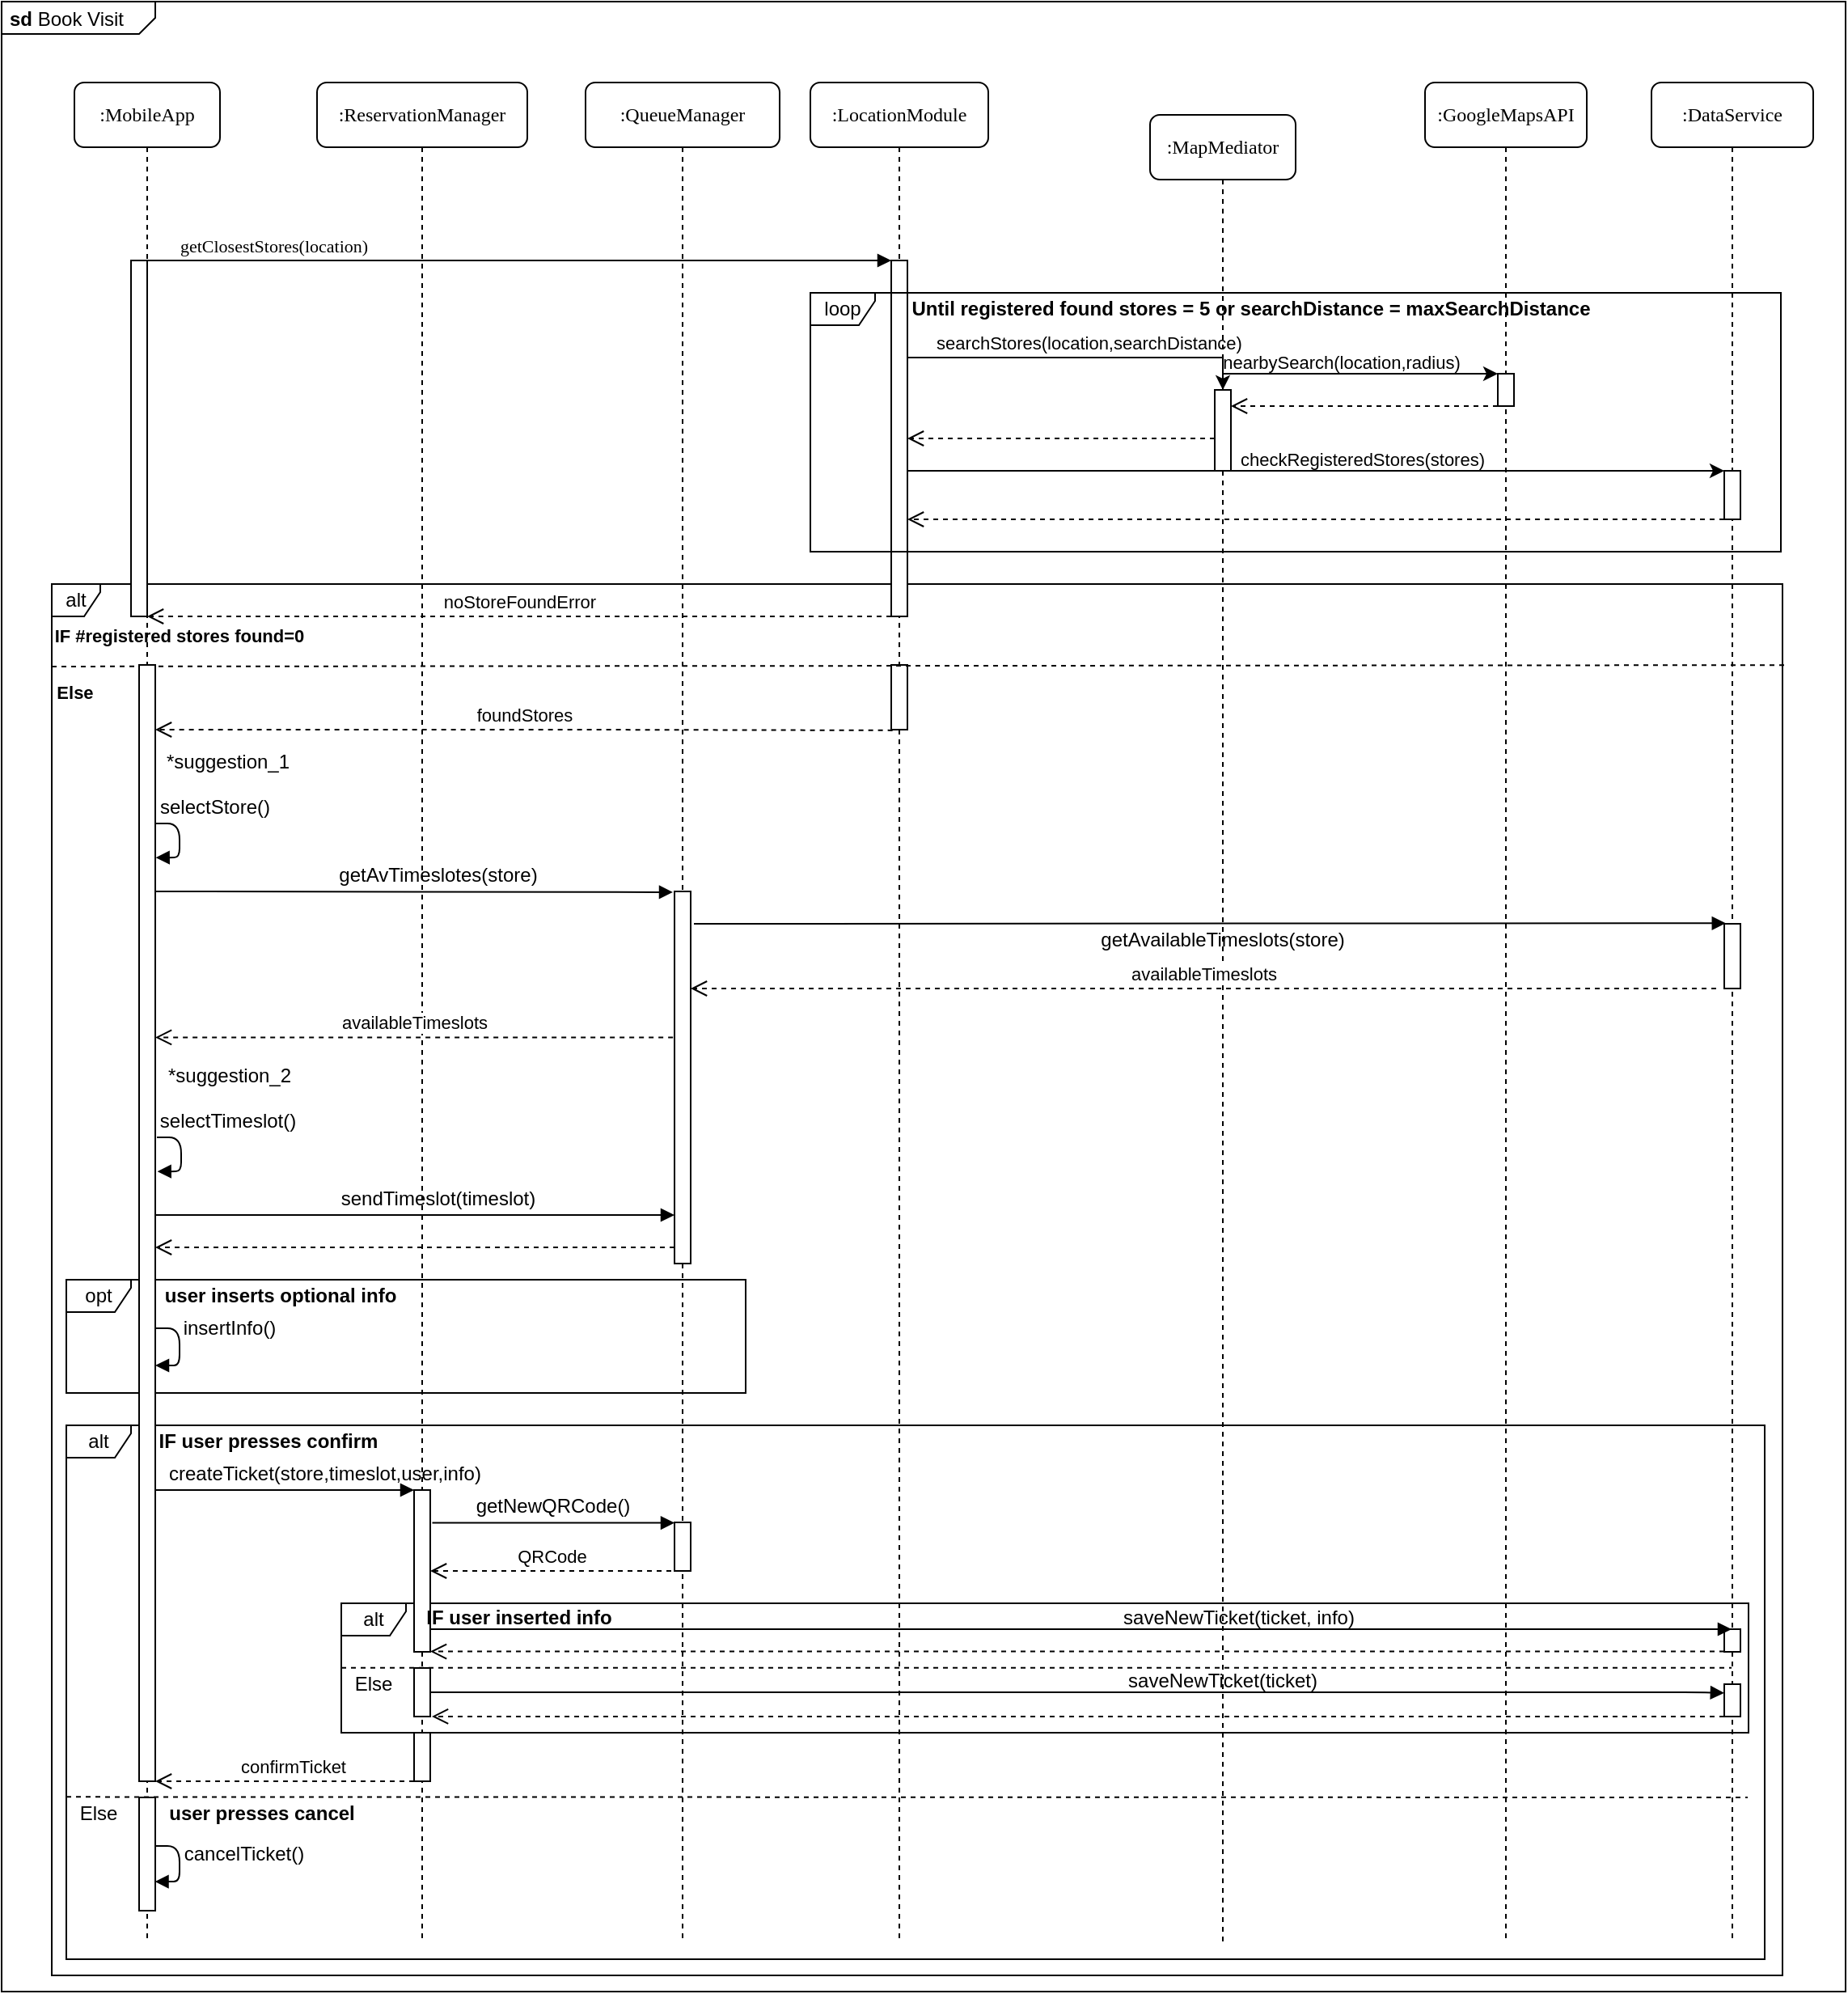 <mxfile version="14.1.3" type="device"><diagram name="Page-1" id="13e1069c-82ec-6db2-03f1-153e76fe0fe0"><mxGraphModel dx="2138" dy="500" grid="1" gridSize="10" guides="1" tooltips="1" connect="1" arrows="1" fold="1" page="1" pageScale="1" pageWidth="1100" pageHeight="850" background="#ffffff" math="0" shadow="0"><root><mxCell id="0"/><mxCell id="1" parent="0"/><mxCell id="a6cxNgi93HDHKBys7mz0-63" value="&lt;p style=&quot;margin: 0px ; margin-top: 4px ; margin-left: 5px ; text-align: left&quot;&gt;&lt;b&gt;sd&lt;/b&gt;&amp;nbsp;Book Visit&lt;/p&gt;" style="html=1;shape=mxgraph.sysml.package;overflow=fill;labelX=95;align=left;spacingLeft=5;verticalAlign=top;spacingTop=-3;" parent="1" vertex="1"><mxGeometry x="-20" y="30" width="1140" height="1230" as="geometry"/></mxCell><mxCell id="Kjj-f9gz36GSLxjsLu7W-19" value="alt" style="shape=umlFrame;whiteSpace=wrap;html=1;labelBackgroundColor=none;width=30;height=20;" parent="1" vertex="1"><mxGeometry x="11" y="390" width="1070" height="860" as="geometry"/></mxCell><mxCell id="a6cxNgi93HDHKBys7mz0-34" value="alt" style="shape=umlFrame;whiteSpace=wrap;html=1;width=40;height=20;" parent="1" vertex="1"><mxGeometry x="20" y="910" width="1050" height="330" as="geometry"/></mxCell><mxCell id="a6cxNgi93HDHKBys7mz0-50" value="alt" style="shape=umlFrame;whiteSpace=wrap;html=1;width=40;height=20;" parent="1" vertex="1"><mxGeometry x="190" y="1020" width="870" height="80" as="geometry"/></mxCell><mxCell id="a6cxNgi93HDHKBys7mz0-27" value="opt" style="shape=umlFrame;whiteSpace=wrap;html=1;width=40;height=20;" parent="1" vertex="1"><mxGeometry x="20" y="820" width="420" height="70" as="geometry"/></mxCell><mxCell id="7baba1c4bc27f4b0-2" value=":ReservationManager" style="shape=umlLifeline;perimeter=lifelinePerimeter;whiteSpace=wrap;html=1;container=1;collapsible=0;recursiveResize=0;outlineConnect=0;rounded=1;shadow=0;comic=0;labelBackgroundColor=none;strokeWidth=1;fontFamily=Verdana;fontSize=12;align=center;" parent="1" vertex="1"><mxGeometry x="175" y="80" width="130" height="1150" as="geometry"/></mxCell><mxCell id="a6cxNgi93HDHKBys7mz0-40" value="" style="html=1;points=[];perimeter=orthogonalPerimeter;" parent="7baba1c4bc27f4b0-2" vertex="1"><mxGeometry x="60" y="870" width="10" height="100" as="geometry"/></mxCell><mxCell id="a6cxNgi93HDHKBys7mz0-56" value="" style="html=1;points=[];perimeter=orthogonalPerimeter;" parent="7baba1c4bc27f4b0-2" vertex="1"><mxGeometry x="60" y="980" width="10" height="30" as="geometry"/></mxCell><mxCell id="7baba1c4bc27f4b0-3" value=":QueueManager" style="shape=umlLifeline;perimeter=lifelinePerimeter;whiteSpace=wrap;html=1;container=1;collapsible=0;recursiveResize=0;outlineConnect=0;rounded=1;shadow=0;comic=0;labelBackgroundColor=none;strokeWidth=1;fontFamily=Verdana;fontSize=12;align=center;" parent="1" vertex="1"><mxGeometry x="341" y="80" width="120" height="1150" as="geometry"/></mxCell><mxCell id="a6cxNgi93HDHKBys7mz0-13" value="" style="html=1;points=[];perimeter=orthogonalPerimeter;" parent="7baba1c4bc27f4b0-3" vertex="1"><mxGeometry x="55" y="500" width="10" height="230" as="geometry"/></mxCell><mxCell id="a6cxNgi93HDHKBys7mz0-43" value="" style="html=1;points=[];perimeter=orthogonalPerimeter;" parent="7baba1c4bc27f4b0-3" vertex="1"><mxGeometry x="55" y="890" width="10" height="30" as="geometry"/></mxCell><mxCell id="7baba1c4bc27f4b0-4" value=":LocationModule" style="shape=umlLifeline;perimeter=lifelinePerimeter;whiteSpace=wrap;html=1;container=1;collapsible=0;recursiveResize=0;outlineConnect=0;rounded=1;shadow=0;comic=0;labelBackgroundColor=none;strokeWidth=1;fontFamily=Verdana;fontSize=12;align=center;" parent="1" vertex="1"><mxGeometry x="480" y="80" width="110" height="1150" as="geometry"/></mxCell><mxCell id="Kjj-f9gz36GSLxjsLu7W-1" value="" style="html=1;points=[];perimeter=orthogonalPerimeter;rounded=0;shadow=0;comic=0;labelBackgroundColor=none;strokeWidth=1;fontFamily=Verdana;fontSize=12;align=center;" parent="7baba1c4bc27f4b0-4" vertex="1"><mxGeometry x="50" y="110" width="10" height="220" as="geometry"/></mxCell><mxCell id="7j1PJ6Efpl6VkVRw9Cbf-1" value="" style="html=1;points=[];perimeter=orthogonalPerimeter;rounded=0;shadow=0;comic=0;labelBackgroundColor=none;strokeWidth=1;fontFamily=Verdana;fontSize=12;align=center;" parent="7baba1c4bc27f4b0-4" vertex="1"><mxGeometry x="50" y="360" width="10" height="40" as="geometry"/></mxCell><mxCell id="7baba1c4bc27f4b0-5" value=":MapMediator" style="shape=umlLifeline;perimeter=lifelinePerimeter;whiteSpace=wrap;html=1;container=1;collapsible=0;recursiveResize=0;outlineConnect=0;rounded=1;shadow=0;comic=0;labelBackgroundColor=none;strokeWidth=1;fontFamily=Verdana;fontSize=12;align=center;" parent="1" vertex="1"><mxGeometry x="690" y="100" width="90" height="1130" as="geometry"/></mxCell><mxCell id="Kjj-f9gz36GSLxjsLu7W-6" value="" style="html=1;points=[];perimeter=orthogonalPerimeter;rounded=0;shadow=0;comic=0;labelBackgroundColor=none;strokeWidth=1;fontFamily=Verdana;fontSize=12;align=center;" parent="7baba1c4bc27f4b0-5" vertex="1"><mxGeometry x="40" y="170" width="10" height="50" as="geometry"/></mxCell><mxCell id="a6cxNgi93HDHKBys7mz0-18" value="getAvailableTimeslots(store)" style="text;html=1;strokeColor=none;fillColor=none;align=center;verticalAlign=middle;whiteSpace=wrap;rounded=0;" parent="7baba1c4bc27f4b0-5" vertex="1"><mxGeometry x="25" y="500" width="40" height="20" as="geometry"/></mxCell><mxCell id="7baba1c4bc27f4b0-6" value=":GoogleMapsAPI" style="shape=umlLifeline;perimeter=lifelinePerimeter;whiteSpace=wrap;html=1;container=1;collapsible=0;recursiveResize=0;outlineConnect=0;rounded=1;shadow=0;comic=0;labelBackgroundColor=none;strokeWidth=1;fontFamily=Verdana;fontSize=12;align=center;" parent="1" vertex="1"><mxGeometry x="860" y="80" width="100" height="1150" as="geometry"/></mxCell><mxCell id="Kjj-f9gz36GSLxjsLu7W-9" value="" style="html=1;points=[];perimeter=orthogonalPerimeter;rounded=0;shadow=0;comic=0;labelBackgroundColor=none;strokeWidth=1;fontFamily=Verdana;fontSize=12;align=center;" parent="7baba1c4bc27f4b0-6" vertex="1"><mxGeometry x="45" y="180" width="10" height="20" as="geometry"/></mxCell><mxCell id="7baba1c4bc27f4b0-7" value=":DataService" style="shape=umlLifeline;perimeter=lifelinePerimeter;whiteSpace=wrap;html=1;container=1;collapsible=0;recursiveResize=0;outlineConnect=0;rounded=1;shadow=0;comic=0;labelBackgroundColor=none;strokeWidth=1;fontFamily=Verdana;fontSize=12;align=center;" parent="1" vertex="1"><mxGeometry x="1000" y="80" width="100" height="1150" as="geometry"/></mxCell><mxCell id="Kjj-f9gz36GSLxjsLu7W-15" value="" style="html=1;points=[];perimeter=orthogonalPerimeter;rounded=0;shadow=0;comic=0;labelBackgroundColor=none;strokeWidth=1;fontFamily=Verdana;fontSize=12;align=center;" parent="7baba1c4bc27f4b0-7" vertex="1"><mxGeometry x="45" y="240" width="10" height="30" as="geometry"/></mxCell><mxCell id="a6cxNgi93HDHKBys7mz0-47" value="" style="html=1;points=[];perimeter=orthogonalPerimeter;" parent="7baba1c4bc27f4b0-7" vertex="1"><mxGeometry x="45" y="956" width="10" height="14" as="geometry"/></mxCell><mxCell id="a6cxNgi93HDHKBys7mz0-59" value="" style="html=1;points=[];perimeter=orthogonalPerimeter;" parent="7baba1c4bc27f4b0-7" vertex="1"><mxGeometry x="45" y="990" width="10" height="20" as="geometry"/></mxCell><mxCell id="7baba1c4bc27f4b0-8" value=":MobileApp" style="shape=umlLifeline;perimeter=lifelinePerimeter;whiteSpace=wrap;html=1;container=1;collapsible=0;recursiveResize=0;outlineConnect=0;rounded=1;shadow=0;comic=0;labelBackgroundColor=none;strokeWidth=1;fontFamily=Verdana;fontSize=12;align=center;" parent="1" vertex="1"><mxGeometry x="25" y="80" width="90" height="1150" as="geometry"/></mxCell><mxCell id="7baba1c4bc27f4b0-9" value="" style="html=1;points=[];perimeter=orthogonalPerimeter;rounded=0;shadow=0;comic=0;labelBackgroundColor=none;strokeWidth=1;fontFamily=Verdana;fontSize=12;align=center;" parent="7baba1c4bc27f4b0-8" vertex="1"><mxGeometry x="35" y="110" width="10" height="220" as="geometry"/></mxCell><mxCell id="7baba1c4bc27f4b0-14" value="getClosestStores(location)" style="html=1;verticalAlign=bottom;endArrow=block;labelBackgroundColor=none;fontFamily=Verdana;fontSize=11;edgeStyle=elbowEdgeStyle;elbow=vertical;" parent="1" source="7baba1c4bc27f4b0-9" target="Kjj-f9gz36GSLxjsLu7W-1" edge="1"><mxGeometry x="-0.663" relative="1" as="geometry"><mxPoint x="230" y="190" as="sourcePoint"/><mxPoint x="530" y="190" as="targetPoint"/><Array as="points"><mxPoint x="503" y="190"/><mxPoint x="653" y="200"/></Array><mxPoint as="offset"/></mxGeometry></mxCell><mxCell id="Kjj-f9gz36GSLxjsLu7W-4" value="Until registered found stores = 5 or searchDistance = maxSearchDistance" style="text;html=1;strokeColor=none;fillColor=none;align=center;verticalAlign=middle;whiteSpace=wrap;rounded=0;fontStyle=1" parent="1" vertex="1"><mxGeometry x="530" y="210" width="445" height="20" as="geometry"/></mxCell><mxCell id="Kjj-f9gz36GSLxjsLu7W-7" style="edgeStyle=orthogonalEdgeStyle;rounded=0;orthogonalLoop=1;jettySize=auto;html=1;" parent="1" source="Kjj-f9gz36GSLxjsLu7W-1" target="Kjj-f9gz36GSLxjsLu7W-6" edge="1"><mxGeometry relative="1" as="geometry"><Array as="points"><mxPoint x="600" y="250"/><mxPoint x="600" y="250"/></Array></mxGeometry></mxCell><mxCell id="Kjj-f9gz36GSLxjsLu7W-8" value="searchStores(location,searchDistance)" style="edgeLabel;html=1;align=center;verticalAlign=middle;resizable=0;points=[];labelBackgroundColor=none;fontSize=11;" parent="Kjj-f9gz36GSLxjsLu7W-7" vertex="1" connectable="0"><mxGeometry x="0.333" y="-1" relative="1" as="geometry"><mxPoint x="-31.33" y="-10" as="offset"/></mxGeometry></mxCell><mxCell id="Kjj-f9gz36GSLxjsLu7W-10" style="edgeStyle=orthogonalEdgeStyle;rounded=0;orthogonalLoop=1;jettySize=auto;html=1;" parent="1" source="Kjj-f9gz36GSLxjsLu7W-6" target="Kjj-f9gz36GSLxjsLu7W-9" edge="1"><mxGeometry relative="1" as="geometry"><Array as="points"><mxPoint x="840" y="260"/><mxPoint x="840" y="260"/></Array></mxGeometry></mxCell><mxCell id="Kjj-f9gz36GSLxjsLu7W-11" value="nearbySearch(location,radius)" style="edgeLabel;html=1;align=center;verticalAlign=middle;resizable=0;points=[];labelBackgroundColor=none;fontSize=11;" parent="Kjj-f9gz36GSLxjsLu7W-10" vertex="1" connectable="0"><mxGeometry x="-0.22" y="-1" relative="1" as="geometry"><mxPoint x="13.17" y="-8" as="offset"/></mxGeometry></mxCell><mxCell id="Kjj-f9gz36GSLxjsLu7W-12" value="" style="html=1;verticalAlign=bottom;endArrow=open;dashed=1;endSize=8;" parent="1" source="Kjj-f9gz36GSLxjsLu7W-9" target="Kjj-f9gz36GSLxjsLu7W-6" edge="1"><mxGeometry relative="1" as="geometry"><mxPoint x="850" y="280" as="sourcePoint"/><mxPoint x="770" y="280" as="targetPoint"/><Array as="points"><mxPoint x="840" y="280"/></Array></mxGeometry></mxCell><mxCell id="Kjj-f9gz36GSLxjsLu7W-13" value="" style="html=1;verticalAlign=bottom;endArrow=open;dashed=1;endSize=8;" parent="1" source="Kjj-f9gz36GSLxjsLu7W-6" target="Kjj-f9gz36GSLxjsLu7W-1" edge="1"><mxGeometry relative="1" as="geometry"><mxPoint x="710" y="300" as="sourcePoint"/><mxPoint x="630" y="300" as="targetPoint"/><Array as="points"><mxPoint x="640" y="300"/></Array></mxGeometry></mxCell><mxCell id="Kjj-f9gz36GSLxjsLu7W-16" style="edgeStyle=orthogonalEdgeStyle;rounded=0;orthogonalLoop=1;jettySize=auto;html=1;" parent="1" source="Kjj-f9gz36GSLxjsLu7W-1" target="Kjj-f9gz36GSLxjsLu7W-15" edge="1"><mxGeometry relative="1" as="geometry"><Array as="points"><mxPoint x="790" y="320"/><mxPoint x="790" y="320"/></Array></mxGeometry></mxCell><mxCell id="Kjj-f9gz36GSLxjsLu7W-17" value="checkRegisteredStores(stores)" style="edgeLabel;html=1;align=center;verticalAlign=middle;resizable=0;points=[];labelBackgroundColor=none;fontSize=11;" parent="Kjj-f9gz36GSLxjsLu7W-16" vertex="1" connectable="0"><mxGeometry x="0.025" relative="1" as="geometry"><mxPoint x="21.38" y="-7" as="offset"/></mxGeometry></mxCell><mxCell id="Kjj-f9gz36GSLxjsLu7W-18" value="" style="html=1;verticalAlign=bottom;endArrow=open;dashed=1;endSize=8;" parent="1" edge="1"><mxGeometry relative="1" as="geometry"><mxPoint x="1045" y="350" as="sourcePoint"/><mxPoint x="540" y="350" as="targetPoint"/><Array as="points"><mxPoint x="880" y="350"/><mxPoint x="820" y="350"/><mxPoint x="700" y="350"/></Array></mxGeometry></mxCell><mxCell id="Kjj-f9gz36GSLxjsLu7W-20" value="IF #registered stores found=0" style="text;html=1;strokeColor=none;fillColor=none;align=center;verticalAlign=middle;whiteSpace=wrap;rounded=0;labelBackgroundColor=none;fontStyle=1;fontSize=11;" parent="1" vertex="1"><mxGeometry x="11" y="410" width="158" height="23" as="geometry"/></mxCell><mxCell id="Kjj-f9gz36GSLxjsLu7W-23" value="noStoreFoundError" style="html=1;verticalAlign=bottom;endArrow=open;dashed=1;endSize=8;fontSize=11;labelBackgroundColor=none;" parent="1" source="Kjj-f9gz36GSLxjsLu7W-1" target="7baba1c4bc27f4b0-9" edge="1"><mxGeometry relative="1" as="geometry"><mxPoint x="220" y="410" as="sourcePoint"/><mxPoint x="100" y="446.58" as="targetPoint"/><Array as="points"><mxPoint x="160" y="410"/></Array></mxGeometry></mxCell><mxCell id="Kjj-f9gz36GSLxjsLu7W-24" value="" style="endArrow=none;dashed=1;html=1;fontSize=11;exitX=0;exitY=0.086;exitDx=0;exitDy=0;exitPerimeter=0;entryX=1.002;entryY=0.085;entryDx=0;entryDy=0;entryPerimeter=0;" parent="1" edge="1"><mxGeometry width="50" height="50" relative="1" as="geometry"><mxPoint x="11" y="440.96" as="sourcePoint"/><mxPoint x="1083.14" y="440.1" as="targetPoint"/></mxGeometry></mxCell><mxCell id="Kjj-f9gz36GSLxjsLu7W-25" value="Else" style="text;html=1;strokeColor=none;fillColor=none;align=center;verticalAlign=middle;whiteSpace=wrap;rounded=0;labelBackgroundColor=none;fontStyle=1;fontSize=11;" parent="1" vertex="1"><mxGeometry x="11" y="450" width="29" height="13" as="geometry"/></mxCell><mxCell id="Kjj-f9gz36GSLxjsLu7W-28" value="foundStores" style="html=1;verticalAlign=bottom;endArrow=open;dashed=1;endSize=8;fontSize=11;labelBackgroundColor=none;exitX=0.081;exitY=1.011;exitDx=0;exitDy=0;exitPerimeter=0;" parent="1" source="7j1PJ6Efpl6VkVRw9Cbf-1" target="a6cxNgi93HDHKBys7mz0-3" edge="1"><mxGeometry relative="1" as="geometry"><mxPoint x="220" y="480" as="sourcePoint"/><mxPoint x="75" y="470" as="targetPoint"/><Array as="points"><mxPoint x="340" y="480"/><mxPoint x="160" y="480"/></Array></mxGeometry></mxCell><mxCell id="Kjj-f9gz36GSLxjsLu7W-3" value="loop" style="shape=umlFrame;whiteSpace=wrap;html=1;fontSize=12;width=40;height=20;" parent="1" vertex="1"><mxGeometry x="480" y="210" width="600" height="160" as="geometry"/></mxCell><mxCell id="a6cxNgi93HDHKBys7mz0-3" value="" style="html=1;points=[];perimeter=orthogonalPerimeter;" parent="1" vertex="1"><mxGeometry x="65" y="440" width="10" height="690" as="geometry"/></mxCell><mxCell id="a6cxNgi93HDHKBys7mz0-8" value="" style="endArrow=block;endFill=1;endSize=6;html=1;entryX=1.033;entryY=0.389;entryDx=0;entryDy=0;entryPerimeter=0;" parent="1" edge="1"><mxGeometry width="100" relative="1" as="geometry"><mxPoint x="75" y="538" as="sourcePoint"/><mxPoint x="75.33" y="559.14" as="targetPoint"/><Array as="points"><mxPoint x="90" y="538"/><mxPoint x="90" y="559"/></Array></mxGeometry></mxCell><mxCell id="a6cxNgi93HDHKBys7mz0-10" value="selectStore()" style="text;html=1;strokeColor=none;fillColor=none;align=center;verticalAlign=middle;whiteSpace=wrap;rounded=0;" parent="1" vertex="1"><mxGeometry x="92" y="518" width="40" height="20" as="geometry"/></mxCell><mxCell id="a6cxNgi93HDHKBys7mz0-11" value="*suggestion_1" style="text;html=1;strokeColor=none;fillColor=none;align=center;verticalAlign=middle;whiteSpace=wrap;rounded=0;" parent="1" vertex="1"><mxGeometry x="80" y="490" width="80" height="20" as="geometry"/></mxCell><mxCell id="a6cxNgi93HDHKBys7mz0-12" value="" style="endArrow=block;endFill=1;endSize=6;html=1;entryX=-0.1;entryY=0.002;entryDx=0;entryDy=0;entryPerimeter=0;" parent="1" target="a6cxNgi93HDHKBys7mz0-13" edge="1"><mxGeometry width="100" relative="1" as="geometry"><mxPoint x="75" y="580" as="sourcePoint"/><mxPoint x="380" y="581" as="targetPoint"/></mxGeometry></mxCell><mxCell id="a6cxNgi93HDHKBys7mz0-14" value="getAvTimeslotes(store)" style="text;html=1;strokeColor=none;fillColor=none;align=center;verticalAlign=middle;whiteSpace=wrap;rounded=0;" parent="1" vertex="1"><mxGeometry x="230" y="560" width="40" height="20" as="geometry"/></mxCell><mxCell id="a6cxNgi93HDHKBys7mz0-16" value="" style="endArrow=block;endFill=1;endSize=6;html=1;entryX=0.089;entryY=-0.009;entryDx=0;entryDy=0;entryPerimeter=0;" parent="1" target="a6cxNgi93HDHKBys7mz0-17" edge="1"><mxGeometry width="100" relative="1" as="geometry"><mxPoint x="408" y="600" as="sourcePoint"/><mxPoint x="510" y="600" as="targetPoint"/></mxGeometry></mxCell><mxCell id="a6cxNgi93HDHKBys7mz0-17" value="" style="html=1;points=[];perimeter=orthogonalPerimeter;" parent="1" vertex="1"><mxGeometry x="1045" y="600" width="10" height="40" as="geometry"/></mxCell><mxCell id="a6cxNgi93HDHKBys7mz0-19" value="availableTimeslots" style="html=1;verticalAlign=bottom;endArrow=open;dashed=1;endSize=8;" parent="1" target="a6cxNgi93HDHKBys7mz0-13" edge="1"><mxGeometry relative="1" as="geometry"><mxPoint x="1040" y="640" as="sourcePoint"/><mxPoint x="960" y="640" as="targetPoint"/></mxGeometry></mxCell><mxCell id="a6cxNgi93HDHKBys7mz0-20" value="availableTimeslots" style="html=1;verticalAlign=bottom;endArrow=open;dashed=1;endSize=8;exitX=-0.093;exitY=0.332;exitDx=0;exitDy=0;exitPerimeter=0;" parent="1" edge="1"><mxGeometry relative="1" as="geometry"><mxPoint x="395.07" y="670.24" as="sourcePoint"/><mxPoint x="75.0" y="670.24" as="targetPoint"/></mxGeometry></mxCell><mxCell id="a6cxNgi93HDHKBys7mz0-21" value="" style="endArrow=block;endFill=1;endSize=6;html=1;entryX=1.033;entryY=0.389;entryDx=0;entryDy=0;entryPerimeter=0;" parent="1" edge="1"><mxGeometry width="100" relative="1" as="geometry"><mxPoint x="76.0" y="732.0" as="sourcePoint"/><mxPoint x="76.33" y="753.14" as="targetPoint"/><Array as="points"><mxPoint x="91" y="732"/><mxPoint x="91" y="753"/></Array></mxGeometry></mxCell><mxCell id="a6cxNgi93HDHKBys7mz0-22" value="selectTimeslot()" style="text;html=1;strokeColor=none;fillColor=none;align=center;verticalAlign=middle;whiteSpace=wrap;rounded=0;" parent="1" vertex="1"><mxGeometry x="100" y="712" width="40" height="20" as="geometry"/></mxCell><mxCell id="a6cxNgi93HDHKBys7mz0-23" value="*suggestion_2" style="text;html=1;strokeColor=none;fillColor=none;align=center;verticalAlign=middle;whiteSpace=wrap;rounded=0;" parent="1" vertex="1"><mxGeometry x="81" y="684" width="80" height="20" as="geometry"/></mxCell><mxCell id="a6cxNgi93HDHKBys7mz0-24" value="" style="endArrow=block;endFill=1;endSize=6;html=1;" parent="1" target="a6cxNgi93HDHKBys7mz0-13" edge="1"><mxGeometry width="100" relative="1" as="geometry"><mxPoint x="75" y="780" as="sourcePoint"/><mxPoint x="175" y="780" as="targetPoint"/></mxGeometry></mxCell><mxCell id="a6cxNgi93HDHKBys7mz0-25" value="sendTimeslot(timeslot)" style="text;html=1;strokeColor=none;fillColor=none;align=center;verticalAlign=middle;whiteSpace=wrap;rounded=0;" parent="1" vertex="1"><mxGeometry x="230" y="760" width="40" height="20" as="geometry"/></mxCell><mxCell id="a6cxNgi93HDHKBys7mz0-26" value="" style="html=1;verticalAlign=bottom;endArrow=open;dashed=1;endSize=8;" parent="1" source="a6cxNgi93HDHKBys7mz0-13" edge="1"><mxGeometry relative="1" as="geometry"><mxPoint x="390" y="800" as="sourcePoint"/><mxPoint x="75" y="800" as="targetPoint"/></mxGeometry></mxCell><mxCell id="a6cxNgi93HDHKBys7mz0-28" value="&lt;b&gt;user inserts optional info&lt;/b&gt;" style="text;html=1;strokeColor=none;fillColor=none;align=center;verticalAlign=middle;whiteSpace=wrap;rounded=0;" parent="1" vertex="1"><mxGeometry x="75" y="820" width="155" height="20" as="geometry"/></mxCell><mxCell id="a6cxNgi93HDHKBys7mz0-35" value="&lt;b&gt;IF user presses confirm&lt;/b&gt;" style="text;html=1;strokeColor=none;fillColor=none;align=center;verticalAlign=middle;whiteSpace=wrap;rounded=0;" parent="1" vertex="1"><mxGeometry x="75" y="910" width="140" height="20" as="geometry"/></mxCell><mxCell id="a6cxNgi93HDHKBys7mz0-37" value="" style="endArrow=block;endFill=1;endSize=6;html=1;" parent="1" source="a6cxNgi93HDHKBys7mz0-3" target="a6cxNgi93HDHKBys7mz0-3" edge="1"><mxGeometry width="100" relative="1" as="geometry"><mxPoint x="75" y="850" as="sourcePoint"/><mxPoint x="175" y="850" as="targetPoint"/><Array as="points"><mxPoint x="90" y="850"/><mxPoint x="90" y="873"/></Array></mxGeometry></mxCell><mxCell id="a6cxNgi93HDHKBys7mz0-38" value="insertInfo()" style="text;html=1;strokeColor=none;fillColor=none;align=center;verticalAlign=middle;whiteSpace=wrap;rounded=0;" parent="1" vertex="1"><mxGeometry x="101" y="840" width="40" height="20" as="geometry"/></mxCell><mxCell id="a6cxNgi93HDHKBys7mz0-39" value="" style="endArrow=block;endFill=1;endSize=6;html=1;" parent="1" target="a6cxNgi93HDHKBys7mz0-40" edge="1"><mxGeometry width="100" relative="1" as="geometry"><mxPoint x="75" y="950" as="sourcePoint"/><mxPoint x="175" y="950" as="targetPoint"/></mxGeometry></mxCell><mxCell id="a6cxNgi93HDHKBys7mz0-41" value="createTicket(store,timeslot,user,info)" style="text;html=1;strokeColor=none;fillColor=none;align=center;verticalAlign=middle;whiteSpace=wrap;rounded=0;" parent="1" vertex="1"><mxGeometry x="160" y="930" width="40" height="20" as="geometry"/></mxCell><mxCell id="a6cxNgi93HDHKBys7mz0-42" value="" style="endArrow=block;endFill=1;endSize=6;html=1;exitX=1.124;exitY=0.203;exitDx=0;exitDy=0;exitPerimeter=0;" parent="1" source="a6cxNgi93HDHKBys7mz0-40" target="a6cxNgi93HDHKBys7mz0-43" edge="1"><mxGeometry width="100" relative="1" as="geometry"><mxPoint x="240" y="970" as="sourcePoint"/><mxPoint x="380" y="974" as="targetPoint"/></mxGeometry></mxCell><mxCell id="a6cxNgi93HDHKBys7mz0-44" value="getNewQRCode()" style="text;html=1;strokeColor=none;fillColor=none;align=center;verticalAlign=middle;whiteSpace=wrap;rounded=0;" parent="1" vertex="1"><mxGeometry x="301" y="950" width="40" height="20" as="geometry"/></mxCell><mxCell id="a6cxNgi93HDHKBys7mz0-45" value="QRCode" style="html=1;verticalAlign=bottom;endArrow=open;dashed=1;endSize=8;" parent="1" target="a6cxNgi93HDHKBys7mz0-40" edge="1"><mxGeometry x="0.037" relative="1" as="geometry"><mxPoint x="400" y="1000" as="sourcePoint"/><mxPoint x="320" y="1000" as="targetPoint"/><mxPoint as="offset"/></mxGeometry></mxCell><mxCell id="a6cxNgi93HDHKBys7mz0-46" value="" style="endArrow=block;endFill=1;endSize=6;html=1;" parent="1" edge="1"><mxGeometry width="100" relative="1" as="geometry"><mxPoint x="245" y="1036" as="sourcePoint"/><mxPoint x="1049.5" y="1036" as="targetPoint"/></mxGeometry></mxCell><mxCell id="a6cxNgi93HDHKBys7mz0-48" value="saveNewTicket(ticket, info)" style="text;html=1;strokeColor=none;fillColor=none;align=center;verticalAlign=middle;whiteSpace=wrap;rounded=0;" parent="1" vertex="1"><mxGeometry x="670" y="1019" width="150" height="20" as="geometry"/></mxCell><mxCell id="a6cxNgi93HDHKBys7mz0-51" value="" style="html=1;verticalAlign=bottom;endArrow=open;dashed=1;endSize=8;" parent="1" target="a6cxNgi93HDHKBys7mz0-40" edge="1"><mxGeometry relative="1" as="geometry"><mxPoint x="1045" y="1049.76" as="sourcePoint"/><mxPoint x="965" y="1049.76" as="targetPoint"/></mxGeometry></mxCell><mxCell id="a6cxNgi93HDHKBys7mz0-52" value="" style="html=1;verticalAlign=bottom;endArrow=none;dashed=1;endSize=4;endFill=0;exitX=0;exitY=0.498;exitDx=0;exitDy=0;exitPerimeter=0;" parent="1" source="a6cxNgi93HDHKBys7mz0-50" target="7baba1c4bc27f4b0-7" edge="1"><mxGeometry width="80" relative="1" as="geometry"><mxPoint x="240" y="1059.8" as="sourcePoint"/><mxPoint x="320" y="1059.8" as="targetPoint"/></mxGeometry></mxCell><mxCell id="a6cxNgi93HDHKBys7mz0-54" value="&lt;b&gt;IF user inserted info&lt;/b&gt;" style="text;html=1;strokeColor=none;fillColor=none;align=center;verticalAlign=middle;whiteSpace=wrap;rounded=0;dashed=1;" parent="1" vertex="1"><mxGeometry x="240" y="1019" width="120" height="20" as="geometry"/></mxCell><mxCell id="a6cxNgi93HDHKBys7mz0-55" value="Else" style="text;html=1;strokeColor=none;fillColor=none;align=center;verticalAlign=middle;whiteSpace=wrap;rounded=0;dashed=1;" parent="1" vertex="1"><mxGeometry x="190" y="1060" width="40" height="20" as="geometry"/></mxCell><mxCell id="a6cxNgi93HDHKBys7mz0-57" value="" style="endArrow=block;endFill=1;endSize=6;html=1;entryX=-0.005;entryY=0.271;entryDx=0;entryDy=0;entryPerimeter=0;" parent="1" source="a6cxNgi93HDHKBys7mz0-56" target="a6cxNgi93HDHKBys7mz0-59" edge="1"><mxGeometry width="100" relative="1" as="geometry"><mxPoint x="250" y="1080" as="sourcePoint"/><mxPoint x="1020" y="1075" as="targetPoint"/><Array as="points"><mxPoint x="1030" y="1075"/></Array></mxGeometry></mxCell><mxCell id="a6cxNgi93HDHKBys7mz0-58" value="saveNewTicket(ticket)" style="text;html=1;strokeColor=none;fillColor=none;align=center;verticalAlign=middle;whiteSpace=wrap;rounded=0;" parent="1" vertex="1"><mxGeometry x="660" y="1058" width="150" height="20" as="geometry"/></mxCell><mxCell id="a6cxNgi93HDHKBys7mz0-60" value="" style="html=1;verticalAlign=bottom;endArrow=open;dashed=1;endSize=8;entryX=1.1;entryY=0.998;entryDx=0;entryDy=0;entryPerimeter=0;" parent="1" target="a6cxNgi93HDHKBys7mz0-56" edge="1"><mxGeometry relative="1" as="geometry"><mxPoint x="1045" y="1090" as="sourcePoint"/><mxPoint x="250" y="1089" as="targetPoint"/></mxGeometry></mxCell><mxCell id="a6cxNgi93HDHKBys7mz0-61" value="" style="html=1;points=[];perimeter=orthogonalPerimeter;" parent="1" vertex="1"><mxGeometry x="235" y="1100" width="10" height="30" as="geometry"/></mxCell><mxCell id="a6cxNgi93HDHKBys7mz0-62" value="confirmTicket" style="html=1;verticalAlign=bottom;endArrow=open;dashed=1;endSize=8;" parent="1" target="a6cxNgi93HDHKBys7mz0-3" edge="1"><mxGeometry x="-0.063" relative="1" as="geometry"><mxPoint x="235" y="1130" as="sourcePoint"/><mxPoint x="74" y="1133" as="targetPoint"/><mxPoint as="offset"/></mxGeometry></mxCell><mxCell id="TRADIfjYW8hOm-oTN02u-2" value="" style="endArrow=none;dashed=1;html=1;entryX=0.99;entryY=0.697;entryDx=0;entryDy=0;entryPerimeter=0;exitX=0;exitY=0.696;exitDx=0;exitDy=0;exitPerimeter=0;" parent="1" source="a6cxNgi93HDHKBys7mz0-34" target="a6cxNgi93HDHKBys7mz0-34" edge="1"><mxGeometry width="50" height="50" relative="1" as="geometry"><mxPoint x="40" y="1140" as="sourcePoint"/><mxPoint x="182" y="1140" as="targetPoint"/></mxGeometry></mxCell><mxCell id="TRADIfjYW8hOm-oTN02u-3" value="Else" style="text;html=1;strokeColor=none;fillColor=none;align=center;verticalAlign=middle;whiteSpace=wrap;rounded=0;" parent="1" vertex="1"><mxGeometry x="20" y="1140" width="40" height="20" as="geometry"/></mxCell><mxCell id="TRADIfjYW8hOm-oTN02u-4" value="&lt;b&gt;user presses cancel&lt;/b&gt;" style="text;html=1;strokeColor=none;fillColor=none;align=center;verticalAlign=middle;whiteSpace=wrap;rounded=0;" parent="1" vertex="1"><mxGeometry x="81" y="1140" width="120" height="20" as="geometry"/></mxCell><mxCell id="TRADIfjYW8hOm-oTN02u-5" value="" style="html=1;points=[];perimeter=orthogonalPerimeter;" parent="1" vertex="1"><mxGeometry x="65" y="1140" width="10" height="70" as="geometry"/></mxCell><mxCell id="TRADIfjYW8hOm-oTN02u-6" value="" style="html=1;verticalAlign=bottom;endArrow=block;entryX=0.976;entryY=0.743;entryDx=0;entryDy=0;entryPerimeter=0;" parent="1" target="TRADIfjYW8hOm-oTN02u-5" edge="1"><mxGeometry width="80" relative="1" as="geometry"><mxPoint x="75" y="1170" as="sourcePoint"/><mxPoint x="155" y="1170" as="targetPoint"/><Array as="points"><mxPoint x="90" y="1170"/><mxPoint x="90" y="1192"/></Array></mxGeometry></mxCell><mxCell id="TRADIfjYW8hOm-oTN02u-7" value="cancelTicket()" style="text;html=1;strokeColor=none;fillColor=none;align=center;verticalAlign=middle;whiteSpace=wrap;rounded=0;" parent="1" vertex="1"><mxGeometry x="110" y="1165" width="40" height="20" as="geometry"/></mxCell></root></mxGraphModel></diagram></mxfile>